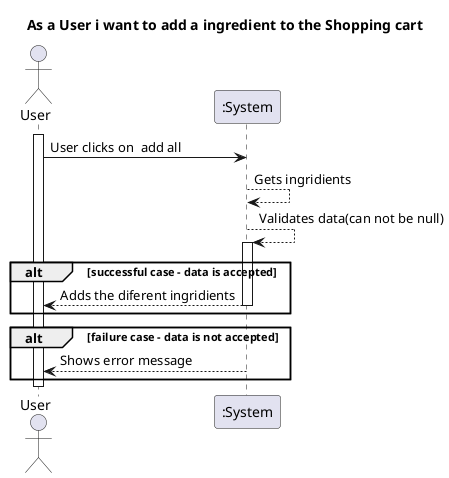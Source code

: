 @startuml
'https://plantuml.com/sequence-diagram
actor "User" as MD
title As a User i want to add a ingredient to the Shopping cart
activate MD
MD -> ":System" : User clicks on  add all
":System" --> ":System" : Gets ingridients
":System" --> ":System" : Validates data(can not be null)
alt successful case - data is accepted
activate ":System"
":System" --> MD : Adds the diferent ingridients
deactivate ":System"

end

alt failure case - data is not accepted
activate ":System"
":System" --> MD : Shows error message
deactivate ":System"

end
deactivate MD
@enduml
